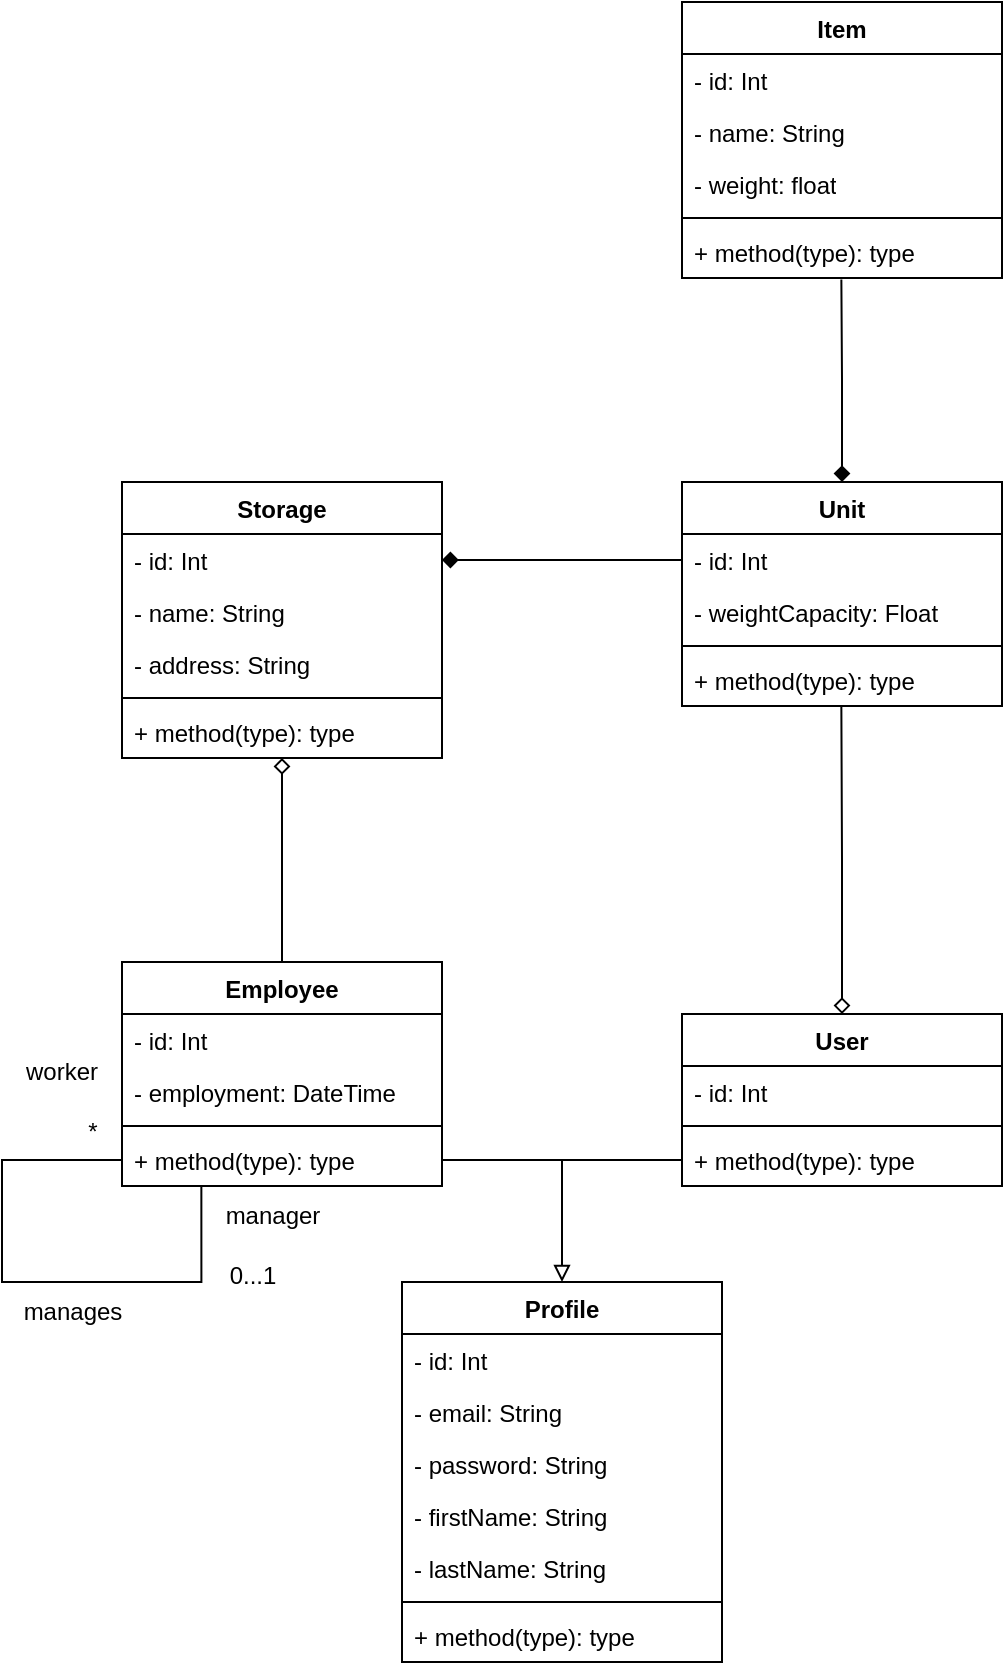 <mxfile version="22.1.11" type="github">
  <diagram name="Page-1" id="PdHrtQaAnxAvSJp4c4aQ">
    <mxGraphModel dx="1400" dy="707" grid="1" gridSize="10" guides="1" tooltips="1" connect="1" arrows="1" fold="1" page="1" pageScale="1" pageWidth="827" pageHeight="1169" math="0" shadow="0">
      <root>
        <mxCell id="0" />
        <mxCell id="1" parent="0" />
        <mxCell id="HhYn48Q_FdLo6wCFWceU-14" value="User&lt;br&gt;" style="swimlane;fontStyle=1;align=center;verticalAlign=top;childLayout=stackLayout;horizontal=1;startSize=26;horizontalStack=0;resizeParent=1;resizeParentMax=0;resizeLast=0;collapsible=1;marginBottom=0;whiteSpace=wrap;html=1;" parent="1" vertex="1">
          <mxGeometry x="480" y="546" width="160" height="86" as="geometry" />
        </mxCell>
        <mxCell id="OUSthCjKnYbm7VHKTgUv-58" value="- id: Int" style="text;strokeColor=none;fillColor=none;align=left;verticalAlign=top;spacingLeft=4;spacingRight=4;overflow=hidden;rotatable=0;points=[[0,0.5],[1,0.5]];portConstraint=eastwest;whiteSpace=wrap;html=1;" parent="HhYn48Q_FdLo6wCFWceU-14" vertex="1">
          <mxGeometry y="26" width="160" height="26" as="geometry" />
        </mxCell>
        <mxCell id="HhYn48Q_FdLo6wCFWceU-16" value="" style="line;strokeWidth=1;fillColor=none;align=left;verticalAlign=middle;spacingTop=-1;spacingLeft=3;spacingRight=3;rotatable=0;labelPosition=right;points=[];portConstraint=eastwest;strokeColor=inherit;" parent="HhYn48Q_FdLo6wCFWceU-14" vertex="1">
          <mxGeometry y="52" width="160" height="8" as="geometry" />
        </mxCell>
        <mxCell id="oyj-ZC0Obr3pnrg4USJR-35" style="edgeStyle=orthogonalEdgeStyle;rounded=0;orthogonalLoop=1;jettySize=auto;html=1;exitX=0;exitY=0.5;exitDx=0;exitDy=0;endArrow=none;endFill=0;" edge="1" parent="HhYn48Q_FdLo6wCFWceU-14" source="HhYn48Q_FdLo6wCFWceU-17">
          <mxGeometry relative="1" as="geometry">
            <mxPoint x="-60" y="72.996" as="targetPoint" />
          </mxGeometry>
        </mxCell>
        <mxCell id="HhYn48Q_FdLo6wCFWceU-17" value="+ method(type): type" style="text;strokeColor=none;fillColor=none;align=left;verticalAlign=top;spacingLeft=4;spacingRight=4;overflow=hidden;rotatable=0;points=[[0,0.5],[1,0.5]];portConstraint=eastwest;whiteSpace=wrap;html=1;" parent="HhYn48Q_FdLo6wCFWceU-14" vertex="1">
          <mxGeometry y="60" width="160" height="26" as="geometry" />
        </mxCell>
        <mxCell id="HhYn48Q_FdLo6wCFWceU-20" value="Unit" style="swimlane;fontStyle=1;align=center;verticalAlign=top;childLayout=stackLayout;horizontal=1;startSize=26;horizontalStack=0;resizeParent=1;resizeParentMax=0;resizeLast=0;collapsible=1;marginBottom=0;whiteSpace=wrap;html=1;" parent="1" vertex="1">
          <mxGeometry x="480" y="280" width="160" height="112" as="geometry" />
        </mxCell>
        <mxCell id="HhYn48Q_FdLo6wCFWceU-21" value="- id: Int" style="text;strokeColor=none;fillColor=none;align=left;verticalAlign=top;spacingLeft=4;spacingRight=4;overflow=hidden;rotatable=0;points=[[0,0.5],[1,0.5]];portConstraint=eastwest;whiteSpace=wrap;html=1;" parent="HhYn48Q_FdLo6wCFWceU-20" vertex="1">
          <mxGeometry y="26" width="160" height="26" as="geometry" />
        </mxCell>
        <mxCell id="OUSthCjKnYbm7VHKTgUv-80" value="- weightCapacity: Float" style="text;strokeColor=none;fillColor=none;align=left;verticalAlign=top;spacingLeft=4;spacingRight=4;overflow=hidden;rotatable=0;points=[[0,0.5],[1,0.5]];portConstraint=eastwest;whiteSpace=wrap;html=1;" parent="HhYn48Q_FdLo6wCFWceU-20" vertex="1">
          <mxGeometry y="52" width="160" height="26" as="geometry" />
        </mxCell>
        <mxCell id="HhYn48Q_FdLo6wCFWceU-22" value="" style="line;strokeWidth=1;fillColor=none;align=left;verticalAlign=middle;spacingTop=-1;spacingLeft=3;spacingRight=3;rotatable=0;labelPosition=right;points=[];portConstraint=eastwest;strokeColor=inherit;" parent="HhYn48Q_FdLo6wCFWceU-20" vertex="1">
          <mxGeometry y="78" width="160" height="8" as="geometry" />
        </mxCell>
        <mxCell id="HhYn48Q_FdLo6wCFWceU-23" value="+ method(type): type" style="text;strokeColor=none;fillColor=none;align=left;verticalAlign=top;spacingLeft=4;spacingRight=4;overflow=hidden;rotatable=0;points=[[0,0.5],[1,0.5]];portConstraint=eastwest;whiteSpace=wrap;html=1;" parent="HhYn48Q_FdLo6wCFWceU-20" vertex="1">
          <mxGeometry y="86" width="160" height="26" as="geometry" />
        </mxCell>
        <mxCell id="HhYn48Q_FdLo6wCFWceU-68" value="Storage" style="swimlane;fontStyle=1;align=center;verticalAlign=top;childLayout=stackLayout;horizontal=1;startSize=26;horizontalStack=0;resizeParent=1;resizeParentMax=0;resizeLast=0;collapsible=1;marginBottom=0;whiteSpace=wrap;html=1;" parent="1" vertex="1">
          <mxGeometry x="200" y="280" width="160" height="138" as="geometry" />
        </mxCell>
        <mxCell id="oyj-ZC0Obr3pnrg4USJR-10" value="- id: Int" style="text;strokeColor=none;fillColor=none;align=left;verticalAlign=top;spacingLeft=4;spacingRight=4;overflow=hidden;rotatable=0;points=[[0,0.5],[1,0.5]];portConstraint=eastwest;whiteSpace=wrap;html=1;" vertex="1" parent="HhYn48Q_FdLo6wCFWceU-68">
          <mxGeometry y="26" width="160" height="26" as="geometry" />
        </mxCell>
        <mxCell id="HhYn48Q_FdLo6wCFWceU-71" value="- name: String" style="text;strokeColor=none;fillColor=none;align=left;verticalAlign=top;spacingLeft=4;spacingRight=4;overflow=hidden;rotatable=0;points=[[0,0.5],[1,0.5]];portConstraint=eastwest;whiteSpace=wrap;html=1;" parent="HhYn48Q_FdLo6wCFWceU-68" vertex="1">
          <mxGeometry y="52" width="160" height="26" as="geometry" />
        </mxCell>
        <mxCell id="oyj-ZC0Obr3pnrg4USJR-11" value="- address: String" style="text;strokeColor=none;fillColor=none;align=left;verticalAlign=top;spacingLeft=4;spacingRight=4;overflow=hidden;rotatable=0;points=[[0,0.5],[1,0.5]];portConstraint=eastwest;whiteSpace=wrap;html=1;" vertex="1" parent="HhYn48Q_FdLo6wCFWceU-68">
          <mxGeometry y="78" width="160" height="26" as="geometry" />
        </mxCell>
        <mxCell id="HhYn48Q_FdLo6wCFWceU-70" value="" style="line;strokeWidth=1;fillColor=none;align=left;verticalAlign=middle;spacingTop=-1;spacingLeft=3;spacingRight=3;rotatable=0;labelPosition=right;points=[];portConstraint=eastwest;strokeColor=inherit;" parent="HhYn48Q_FdLo6wCFWceU-68" vertex="1">
          <mxGeometry y="104" width="160" height="8" as="geometry" />
        </mxCell>
        <mxCell id="OUSthCjKnYbm7VHKTgUv-67" value="+ method(type): type" style="text;strokeColor=none;fillColor=none;align=left;verticalAlign=top;spacingLeft=4;spacingRight=4;overflow=hidden;rotatable=0;points=[[0,0.5],[1,0.5]];portConstraint=eastwest;whiteSpace=wrap;html=1;" parent="HhYn48Q_FdLo6wCFWceU-68" vertex="1">
          <mxGeometry y="112" width="160" height="26" as="geometry" />
        </mxCell>
        <mxCell id="tbWESA1WvAH3u6aNNdMW-2" value="Item" style="swimlane;fontStyle=1;align=center;verticalAlign=top;childLayout=stackLayout;horizontal=1;startSize=26;horizontalStack=0;resizeParent=1;resizeParentMax=0;resizeLast=0;collapsible=1;marginBottom=0;whiteSpace=wrap;html=1;" parent="1" vertex="1">
          <mxGeometry x="480" y="40" width="160" height="138" as="geometry" />
        </mxCell>
        <mxCell id="tbWESA1WvAH3u6aNNdMW-3" value="- id: Int" style="text;strokeColor=none;fillColor=none;align=left;verticalAlign=top;spacingLeft=4;spacingRight=4;overflow=hidden;rotatable=0;points=[[0,0.5],[1,0.5]];portConstraint=eastwest;whiteSpace=wrap;html=1;" parent="tbWESA1WvAH3u6aNNdMW-2" vertex="1">
          <mxGeometry y="26" width="160" height="26" as="geometry" />
        </mxCell>
        <mxCell id="oyj-ZC0Obr3pnrg4USJR-9" value="- name: String" style="text;strokeColor=none;fillColor=none;align=left;verticalAlign=top;spacingLeft=4;spacingRight=4;overflow=hidden;rotatable=0;points=[[0,0.5],[1,0.5]];portConstraint=eastwest;whiteSpace=wrap;html=1;" vertex="1" parent="tbWESA1WvAH3u6aNNdMW-2">
          <mxGeometry y="52" width="160" height="26" as="geometry" />
        </mxCell>
        <mxCell id="OUSthCjKnYbm7VHKTgUv-81" value="- weight: float" style="text;strokeColor=none;fillColor=none;align=left;verticalAlign=top;spacingLeft=4;spacingRight=4;overflow=hidden;rotatable=0;points=[[0,0.5],[1,0.5]];portConstraint=eastwest;whiteSpace=wrap;html=1;" parent="tbWESA1WvAH3u6aNNdMW-2" vertex="1">
          <mxGeometry y="78" width="160" height="26" as="geometry" />
        </mxCell>
        <mxCell id="tbWESA1WvAH3u6aNNdMW-4" value="" style="line;strokeWidth=1;fillColor=none;align=left;verticalAlign=middle;spacingTop=-1;spacingLeft=3;spacingRight=3;rotatable=0;labelPosition=right;points=[];portConstraint=eastwest;strokeColor=inherit;" parent="tbWESA1WvAH3u6aNNdMW-2" vertex="1">
          <mxGeometry y="104" width="160" height="8" as="geometry" />
        </mxCell>
        <mxCell id="tbWESA1WvAH3u6aNNdMW-5" value="+ method(type): type" style="text;strokeColor=none;fillColor=none;align=left;verticalAlign=top;spacingLeft=4;spacingRight=4;overflow=hidden;rotatable=0;points=[[0,0.5],[1,0.5]];portConstraint=eastwest;whiteSpace=wrap;html=1;" parent="tbWESA1WvAH3u6aNNdMW-2" vertex="1">
          <mxGeometry y="112" width="160" height="26" as="geometry" />
        </mxCell>
        <mxCell id="OUSthCjKnYbm7VHKTgUv-69" style="edgeStyle=orthogonalEdgeStyle;rounded=0;orthogonalLoop=1;jettySize=auto;html=1;exitX=0.5;exitY=0;exitDx=0;exitDy=0;endArrow=diamond;endFill=0;" parent="1" source="TN_pVlasPgV7HlBSiX7s-5" target="HhYn48Q_FdLo6wCFWceU-68" edge="1">
          <mxGeometry relative="1" as="geometry" />
        </mxCell>
        <mxCell id="TN_pVlasPgV7HlBSiX7s-5" value="Employee" style="swimlane;fontStyle=1;align=center;verticalAlign=top;childLayout=stackLayout;horizontal=1;startSize=26;horizontalStack=0;resizeParent=1;resizeParentMax=0;resizeLast=0;collapsible=1;marginBottom=0;whiteSpace=wrap;html=1;" parent="1" vertex="1">
          <mxGeometry x="200" y="520" width="160" height="112" as="geometry" />
        </mxCell>
        <mxCell id="OUSthCjKnYbm7VHKTgUv-10" value="- id: Int" style="text;strokeColor=none;fillColor=none;align=left;verticalAlign=top;spacingLeft=4;spacingRight=4;overflow=hidden;rotatable=0;points=[[0,0.5],[1,0.5]];portConstraint=eastwest;whiteSpace=wrap;html=1;" parent="TN_pVlasPgV7HlBSiX7s-5" vertex="1">
          <mxGeometry y="26" width="160" height="26" as="geometry" />
        </mxCell>
        <mxCell id="OUSthCjKnYbm7VHKTgUv-65" value="- employment: DateTime" style="text;strokeColor=none;fillColor=none;align=left;verticalAlign=top;spacingLeft=4;spacingRight=4;overflow=hidden;rotatable=0;points=[[0,0.5],[1,0.5]];portConstraint=eastwest;whiteSpace=wrap;html=1;" parent="TN_pVlasPgV7HlBSiX7s-5" vertex="1">
          <mxGeometry y="52" width="160" height="26" as="geometry" />
        </mxCell>
        <mxCell id="TN_pVlasPgV7HlBSiX7s-7" value="" style="line;strokeWidth=1;fillColor=none;align=left;verticalAlign=middle;spacingTop=-1;spacingLeft=3;spacingRight=3;rotatable=0;labelPosition=right;points=[];portConstraint=eastwest;strokeColor=inherit;" parent="TN_pVlasPgV7HlBSiX7s-5" vertex="1">
          <mxGeometry y="78" width="160" height="8" as="geometry" />
        </mxCell>
        <mxCell id="TN_pVlasPgV7HlBSiX7s-8" value="+ method(type): type" style="text;strokeColor=none;fillColor=none;align=left;verticalAlign=top;spacingLeft=4;spacingRight=4;overflow=hidden;rotatable=0;points=[[0,0.5],[1,0.5]];portConstraint=eastwest;whiteSpace=wrap;html=1;" parent="TN_pVlasPgV7HlBSiX7s-5" vertex="1">
          <mxGeometry y="86" width="160" height="26" as="geometry" />
        </mxCell>
        <mxCell id="oyj-ZC0Obr3pnrg4USJR-36" style="edgeStyle=orthogonalEdgeStyle;rounded=0;orthogonalLoop=1;jettySize=auto;html=1;exitX=0;exitY=0.5;exitDx=0;exitDy=0;entryX=0.248;entryY=1.003;entryDx=0;entryDy=0;entryPerimeter=0;endArrow=none;endFill=0;" edge="1" parent="TN_pVlasPgV7HlBSiX7s-5" source="TN_pVlasPgV7HlBSiX7s-8" target="TN_pVlasPgV7HlBSiX7s-8">
          <mxGeometry relative="1" as="geometry">
            <Array as="points">
              <mxPoint x="-60" y="99" />
              <mxPoint x="-60" y="160" />
              <mxPoint x="40" y="160" />
            </Array>
          </mxGeometry>
        </mxCell>
        <mxCell id="OUSthCjKnYbm7VHKTgUv-79" style="edgeStyle=orthogonalEdgeStyle;rounded=0;orthogonalLoop=1;jettySize=auto;html=1;exitX=1;exitY=0.5;exitDx=0;exitDy=0;entryX=0;entryY=0.5;entryDx=0;entryDy=0;endArrow=none;endFill=0;startArrow=diamond;startFill=1;" parent="1" source="oyj-ZC0Obr3pnrg4USJR-10" target="HhYn48Q_FdLo6wCFWceU-21" edge="1">
          <mxGeometry relative="1" as="geometry" />
        </mxCell>
        <mxCell id="oyj-ZC0Obr3pnrg4USJR-4" value="worker" style="text;html=1;strokeColor=none;fillColor=none;align=center;verticalAlign=middle;whiteSpace=wrap;rounded=0;" vertex="1" parent="1">
          <mxGeometry x="140" y="560" width="60" height="30" as="geometry" />
        </mxCell>
        <mxCell id="oyj-ZC0Obr3pnrg4USJR-5" value="manager" style="text;html=1;align=center;verticalAlign=middle;resizable=0;points=[];autosize=1;strokeColor=none;fillColor=none;" vertex="1" parent="1">
          <mxGeometry x="240" y="632" width="70" height="30" as="geometry" />
        </mxCell>
        <mxCell id="oyj-ZC0Obr3pnrg4USJR-6" value="*" style="text;html=1;align=center;verticalAlign=middle;resizable=0;points=[];autosize=1;strokeColor=none;fillColor=none;" vertex="1" parent="1">
          <mxGeometry x="170" y="590" width="30" height="30" as="geometry" />
        </mxCell>
        <mxCell id="oyj-ZC0Obr3pnrg4USJR-7" value="0...1" style="text;html=1;align=center;verticalAlign=middle;resizable=0;points=[];autosize=1;strokeColor=none;fillColor=none;" vertex="1" parent="1">
          <mxGeometry x="240" y="662" width="50" height="30" as="geometry" />
        </mxCell>
        <mxCell id="oyj-ZC0Obr3pnrg4USJR-8" value="manages" style="text;html=1;align=center;verticalAlign=middle;resizable=0;points=[];autosize=1;strokeColor=none;fillColor=none;" vertex="1" parent="1">
          <mxGeometry x="140" y="680" width="70" height="30" as="geometry" />
        </mxCell>
        <mxCell id="oyj-ZC0Obr3pnrg4USJR-12" style="edgeStyle=orthogonalEdgeStyle;rounded=0;orthogonalLoop=1;jettySize=auto;html=1;exitX=0.5;exitY=0;exitDx=0;exitDy=0;entryX=0.498;entryY=1.031;entryDx=0;entryDy=0;entryPerimeter=0;endArrow=none;endFill=0;startArrow=diamond;startFill=1;" edge="1" parent="1" source="HhYn48Q_FdLo6wCFWceU-20" target="tbWESA1WvAH3u6aNNdMW-5">
          <mxGeometry relative="1" as="geometry" />
        </mxCell>
        <mxCell id="oyj-ZC0Obr3pnrg4USJR-14" style="edgeStyle=orthogonalEdgeStyle;rounded=0;orthogonalLoop=1;jettySize=auto;html=1;exitX=0.5;exitY=0;exitDx=0;exitDy=0;entryX=0.498;entryY=1.015;entryDx=0;entryDy=0;entryPerimeter=0;endArrow=none;endFill=0;startArrow=diamond;startFill=0;" edge="1" parent="1" source="HhYn48Q_FdLo6wCFWceU-14" target="HhYn48Q_FdLo6wCFWceU-23">
          <mxGeometry relative="1" as="geometry" />
        </mxCell>
        <mxCell id="oyj-ZC0Obr3pnrg4USJR-15" value="Profile" style="swimlane;fontStyle=1;align=center;verticalAlign=top;childLayout=stackLayout;horizontal=1;startSize=26;horizontalStack=0;resizeParent=1;resizeParentMax=0;resizeLast=0;collapsible=1;marginBottom=0;whiteSpace=wrap;html=1;" vertex="1" parent="1">
          <mxGeometry x="340" y="680" width="160" height="190" as="geometry" />
        </mxCell>
        <mxCell id="oyj-ZC0Obr3pnrg4USJR-19" value="- id: Int" style="text;strokeColor=none;fillColor=none;align=left;verticalAlign=top;spacingLeft=4;spacingRight=4;overflow=hidden;rotatable=0;points=[[0,0.5],[1,0.5]];portConstraint=eastwest;whiteSpace=wrap;html=1;" vertex="1" parent="oyj-ZC0Obr3pnrg4USJR-15">
          <mxGeometry y="26" width="160" height="26" as="geometry" />
        </mxCell>
        <mxCell id="oyj-ZC0Obr3pnrg4USJR-20" value="- email: String" style="text;strokeColor=none;fillColor=none;align=left;verticalAlign=top;spacingLeft=4;spacingRight=4;overflow=hidden;rotatable=0;points=[[0,0.5],[1,0.5]];portConstraint=eastwest;whiteSpace=wrap;html=1;" vertex="1" parent="oyj-ZC0Obr3pnrg4USJR-15">
          <mxGeometry y="52" width="160" height="26" as="geometry" />
        </mxCell>
        <mxCell id="oyj-ZC0Obr3pnrg4USJR-21" value="- password: String" style="text;strokeColor=none;fillColor=none;align=left;verticalAlign=top;spacingLeft=4;spacingRight=4;overflow=hidden;rotatable=0;points=[[0,0.5],[1,0.5]];portConstraint=eastwest;whiteSpace=wrap;html=1;" vertex="1" parent="oyj-ZC0Obr3pnrg4USJR-15">
          <mxGeometry y="78" width="160" height="26" as="geometry" />
        </mxCell>
        <mxCell id="oyj-ZC0Obr3pnrg4USJR-22" value="- firstName: String" style="text;strokeColor=none;fillColor=none;align=left;verticalAlign=top;spacingLeft=4;spacingRight=4;overflow=hidden;rotatable=0;points=[[0,0.5],[1,0.5]];portConstraint=eastwest;whiteSpace=wrap;html=1;" vertex="1" parent="oyj-ZC0Obr3pnrg4USJR-15">
          <mxGeometry y="104" width="160" height="26" as="geometry" />
        </mxCell>
        <mxCell id="oyj-ZC0Obr3pnrg4USJR-23" value="- lastName: String" style="text;strokeColor=none;fillColor=none;align=left;verticalAlign=top;spacingLeft=4;spacingRight=4;overflow=hidden;rotatable=0;points=[[0,0.5],[1,0.5]];portConstraint=eastwest;whiteSpace=wrap;html=1;" vertex="1" parent="oyj-ZC0Obr3pnrg4USJR-15">
          <mxGeometry y="130" width="160" height="26" as="geometry" />
        </mxCell>
        <mxCell id="oyj-ZC0Obr3pnrg4USJR-17" value="" style="line;strokeWidth=1;fillColor=none;align=left;verticalAlign=middle;spacingTop=-1;spacingLeft=3;spacingRight=3;rotatable=0;labelPosition=right;points=[];portConstraint=eastwest;strokeColor=inherit;" vertex="1" parent="oyj-ZC0Obr3pnrg4USJR-15">
          <mxGeometry y="156" width="160" height="8" as="geometry" />
        </mxCell>
        <mxCell id="oyj-ZC0Obr3pnrg4USJR-18" value="+ method(type): type" style="text;strokeColor=none;fillColor=none;align=left;verticalAlign=top;spacingLeft=4;spacingRight=4;overflow=hidden;rotatable=0;points=[[0,0.5],[1,0.5]];portConstraint=eastwest;whiteSpace=wrap;html=1;" vertex="1" parent="oyj-ZC0Obr3pnrg4USJR-15">
          <mxGeometry y="164" width="160" height="26" as="geometry" />
        </mxCell>
        <mxCell id="oyj-ZC0Obr3pnrg4USJR-34" style="edgeStyle=orthogonalEdgeStyle;rounded=0;orthogonalLoop=1;jettySize=auto;html=1;exitX=1;exitY=0.5;exitDx=0;exitDy=0;entryX=0.5;entryY=0;entryDx=0;entryDy=0;endArrow=block;endFill=0;" edge="1" parent="1" source="TN_pVlasPgV7HlBSiX7s-8" target="oyj-ZC0Obr3pnrg4USJR-15">
          <mxGeometry relative="1" as="geometry" />
        </mxCell>
      </root>
    </mxGraphModel>
  </diagram>
</mxfile>

